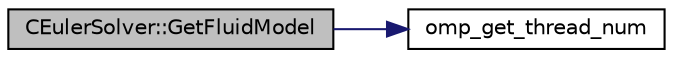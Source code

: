 digraph "CEulerSolver::GetFluidModel"
{
 // LATEX_PDF_SIZE
  edge [fontname="Helvetica",fontsize="10",labelfontname="Helvetica",labelfontsize="10"];
  node [fontname="Helvetica",fontsize="10",shape=record];
  rankdir="LR";
  Node1 [label="CEulerSolver::GetFluidModel",height=0.2,width=0.4,color="black", fillcolor="grey75", style="filled", fontcolor="black",tooltip="Compute the pressure at the infinity."];
  Node1 -> Node2 [color="midnightblue",fontsize="10",style="solid",fontname="Helvetica"];
  Node2 [label="omp_get_thread_num",height=0.2,width=0.4,color="black", fillcolor="white", style="filled",URL="$omp__structure_8hpp.html#aad63dd7e34961dbbd2e8774e7f6bc2d0",tooltip="Index of current thread, akin to MPI rank."];
}
